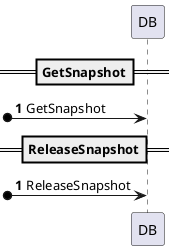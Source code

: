 @startuml
'https://plantuml.com/sequence-diagram

==GetSnapshot==
autonumber
[o-> DB: GetSnapshot

==ReleaseSnapshot==
autonumber
[o-> DB: ReleaseSnapshot

@enduml